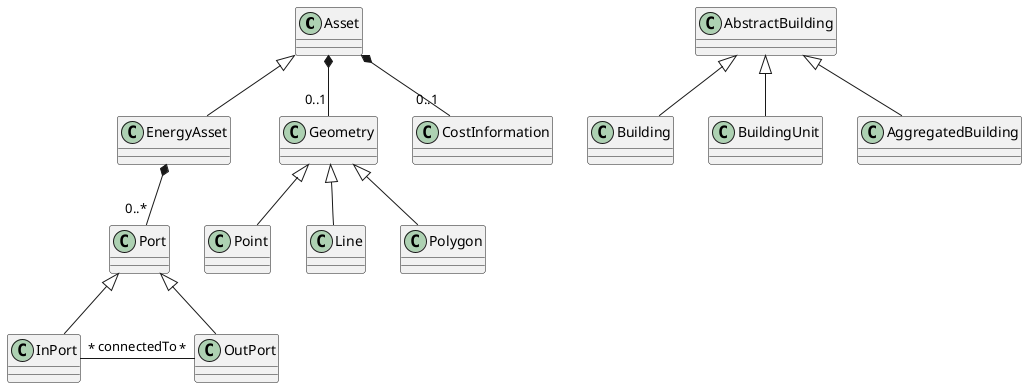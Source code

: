 @startuml

class Asset {
}

Asset <|-- EnergyAsset
EnergyAsset *-- "0..*" Port
together {
  class InPort
  class OutPort
}
Port <|-- InPort
Port <|-- OutPort

InPort "*" - "*" OutPort : connectedTo

Asset *-- "0..1" Geometry
Geometry <|-- Point
Geometry <|-- Line
Geometry <|-- Polygon

Asset *-- "0..1" CostInformation

AbstractBuilding <|-- Building
AbstractBuilding <|-- BuildingUnit
AbstractBuilding <|-- AggregatedBuilding
 
@enduml
